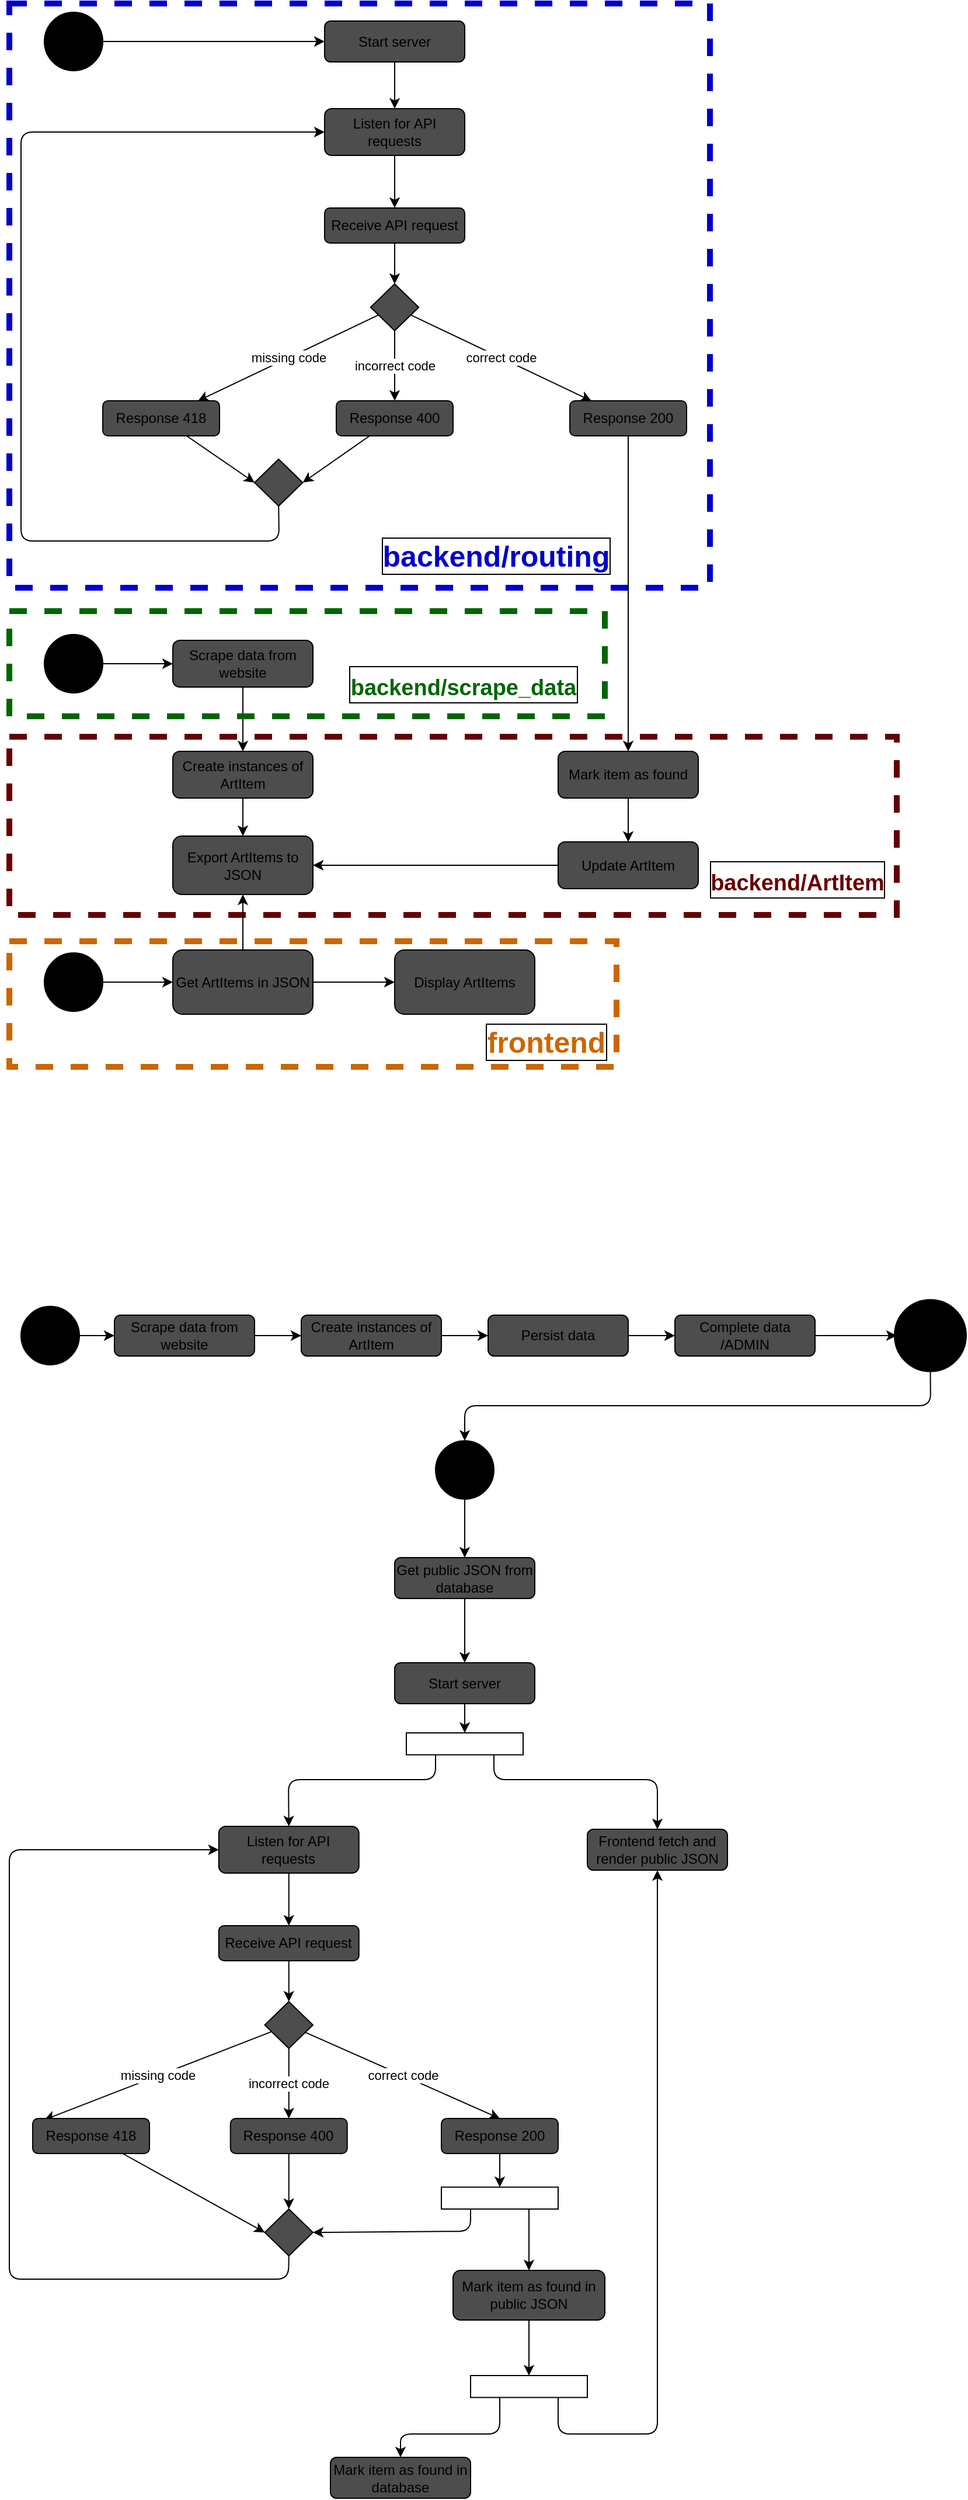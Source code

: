 <mxfile>
    <diagram id="kbsmPUWLmoBcq4hS3FJb" name="Page-1">
        <mxGraphModel dx="772" dy="673" grid="1" gridSize="10" guides="1" tooltips="1" connect="1" arrows="1" fold="1" page="1" pageScale="1" pageWidth="850" pageHeight="1100" math="0" shadow="0">
            <root>
                <mxCell id="0"/>
                <mxCell id="1" parent="0"/>
                <mxCell id="55" value="&lt;b&gt;&lt;font style=&quot;font-size: 19px&quot; color=&quot;#660000&quot;&gt;backend/ArtItem&lt;/font&gt;&lt;/b&gt;" style="rounded=0;whiteSpace=wrap;html=1;dashed=1;labelBackgroundColor=#FFFFFF;labelBorderColor=default;fontSize=25;fontColor=#0000CC;strokeColor=#660000;strokeWidth=5;fillColor=none;gradientColor=#ffffff;align=center;labelPosition=center;verticalLabelPosition=bottom;verticalAlign=top;connectable=0;allowArrows=0;imageAspect=1;movableLabel=1;movable=0;" parent="1" vertex="1">
                    <mxGeometry x="10" y="637.5" width="760" height="152.5" as="geometry">
                        <mxPoint x="295" y="-53" as="offset"/>
                    </mxGeometry>
                </mxCell>
                <mxCell id="53" value="&lt;b&gt;&lt;font color=&quot;#cc6600&quot;&gt;frontend&lt;/font&gt;&lt;/b&gt;" style="rounded=0;whiteSpace=wrap;html=1;dashed=1;labelBackgroundColor=#FFFFFF;labelBorderColor=default;fontSize=25;fontColor=#0000CC;strokeColor=#CC6600;strokeWidth=5;fillColor=none;gradientColor=#ffffff;align=center;labelPosition=center;verticalLabelPosition=bottom;verticalAlign=top;connectable=0;allowArrows=0;imageAspect=1;movableLabel=1;movable=0;" parent="1" vertex="1">
                    <mxGeometry x="10" y="812.5" width="520" height="107.5" as="geometry">
                        <mxPoint x="200" y="-44" as="offset"/>
                    </mxGeometry>
                </mxCell>
                <mxCell id="40" value="&lt;font style=&quot;font-size: 25px&quot; color=&quot;#0000cc&quot;&gt;&lt;b&gt;backend/routing&lt;/b&gt;&lt;/font&gt;" style="rounded=0;dashed=1;strokeColor=#0000CC;strokeWidth=5;fillColor=none;gradientColor=#ffffff;labelPosition=center;verticalLabelPosition=bottom;align=center;verticalAlign=top;html=1;fontSize=21;labelBackgroundColor=#FFFFFF;labelBorderColor=default;horizontal=1;whiteSpace=wrap;movableLabel=1;movable=0;" parent="1" vertex="1">
                    <mxGeometry x="10" y="10" width="600" height="500" as="geometry">
                        <mxPoint x="117" y="-50" as="offset"/>
                    </mxGeometry>
                </mxCell>
                <mxCell id="4" style="edgeStyle=none;html=1;" parent="1" source="2" target="3" edge="1">
                    <mxGeometry relative="1" as="geometry"/>
                </mxCell>
                <mxCell id="2" value="" style="ellipse;whiteSpace=wrap;html=1;aspect=fixed;fillColor=#000000;" parent="1" vertex="1">
                    <mxGeometry x="40" y="17.5" width="50" height="50" as="geometry"/>
                </mxCell>
                <mxCell id="6" style="edgeStyle=none;html=1;entryX=0.5;entryY=0;entryDx=0;entryDy=0;" parent="1" source="3" target="5" edge="1">
                    <mxGeometry relative="1" as="geometry"/>
                </mxCell>
                <mxCell id="3" value="Start server" style="rounded=1;whiteSpace=wrap;html=1;fillColor=#4D4D4D;" parent="1" vertex="1">
                    <mxGeometry x="280" y="25" width="120" height="35" as="geometry"/>
                </mxCell>
                <mxCell id="21" style="edgeStyle=none;html=1;entryX=0.5;entryY=0;entryDx=0;entryDy=0;" parent="1" source="5" target="19" edge="1">
                    <mxGeometry relative="1" as="geometry"/>
                </mxCell>
                <mxCell id="5" value="Listen for API requests" style="rounded=1;whiteSpace=wrap;html=1;fillColor=#4D4D4D;" parent="1" vertex="1">
                    <mxGeometry x="280" y="100" width="120" height="40" as="geometry"/>
                </mxCell>
                <mxCell id="9" value="missing code" style="edgeStyle=none;html=1;" parent="1" source="7" target="10" edge="1">
                    <mxGeometry relative="1" as="geometry">
                        <mxPoint x="350" y="380" as="targetPoint"/>
                    </mxGeometry>
                </mxCell>
                <mxCell id="12" value="correct code" style="edgeStyle=none;html=1;" parent="1" source="7" target="11" edge="1">
                    <mxGeometry relative="1" as="geometry"/>
                </mxCell>
                <mxCell id="14" value="incorrect code" style="edgeStyle=none;html=1;entryX=0.5;entryY=0;entryDx=0;entryDy=0;" parent="1" source="7" target="13" edge="1">
                    <mxGeometry relative="1" as="geometry"/>
                </mxCell>
                <mxCell id="7" value="" style="rhombus;whiteSpace=wrap;html=1;fillColor=#4D4D4D;" parent="1" vertex="1">
                    <mxGeometry x="319.37" y="250" width="41.25" height="40" as="geometry"/>
                </mxCell>
                <mxCell id="18" style="edgeStyle=none;html=1;entryX=0;entryY=0.5;entryDx=0;entryDy=0;" parent="1" source="10" target="39" edge="1">
                    <mxGeometry relative="1" as="geometry">
                        <mxPoint x="160" y="460" as="targetPoint"/>
                    </mxGeometry>
                </mxCell>
                <mxCell id="10" value="Response 418" style="rounded=1;whiteSpace=wrap;html=1;fillColor=#4D4D4D;" parent="1" vertex="1">
                    <mxGeometry x="90" y="350" width="100" height="30" as="geometry"/>
                </mxCell>
                <mxCell id="42" style="edgeStyle=none;html=1;fontSize=25;fontColor=#0000CC;" parent="1" source="11" target="24" edge="1">
                    <mxGeometry relative="1" as="geometry"/>
                </mxCell>
                <mxCell id="11" value="Response 200" style="rounded=1;whiteSpace=wrap;html=1;fillColor=#4D4D4D;" parent="1" vertex="1">
                    <mxGeometry x="490" y="350" width="100" height="30" as="geometry"/>
                </mxCell>
                <mxCell id="16" style="edgeStyle=none;html=1;entryX=1;entryY=0.5;entryDx=0;entryDy=0;" parent="1" source="13" target="39" edge="1">
                    <mxGeometry relative="1" as="geometry">
                        <mxPoint x="182.5" y="460" as="targetPoint"/>
                    </mxGeometry>
                </mxCell>
                <mxCell id="13" value="Response 400" style="rounded=1;whiteSpace=wrap;html=1;fillColor=#4D4D4D;" parent="1" vertex="1">
                    <mxGeometry x="290" y="350" width="100" height="30" as="geometry"/>
                </mxCell>
                <mxCell id="22" style="edgeStyle=none;html=1;entryX=0;entryY=0.5;entryDx=0;entryDy=0;exitX=0.5;exitY=1;exitDx=0;exitDy=0;" parent="1" source="39" target="5" edge="1">
                    <mxGeometry relative="1" as="geometry">
                        <Array as="points">
                            <mxPoint x="241" y="470"/>
                            <mxPoint x="20" y="470"/>
                            <mxPoint x="20" y="120"/>
                        </Array>
                        <mxPoint x="171.25" y="470" as="sourcePoint"/>
                    </mxGeometry>
                </mxCell>
                <mxCell id="20" style="edgeStyle=none;html=1;entryX=0.5;entryY=0;entryDx=0;entryDy=0;" parent="1" source="19" target="7" edge="1">
                    <mxGeometry relative="1" as="geometry"/>
                </mxCell>
                <mxCell id="19" value="Receive API request" style="rounded=1;whiteSpace=wrap;html=1;fillColor=#4D4D4D;" parent="1" vertex="1">
                    <mxGeometry x="280" y="185" width="120" height="30" as="geometry"/>
                </mxCell>
                <mxCell id="47" style="edgeStyle=none;html=1;entryX=0.5;entryY=0;entryDx=0;entryDy=0;fontSize=25;fontColor=#0000CC;" parent="1" source="24" target="46" edge="1">
                    <mxGeometry relative="1" as="geometry"/>
                </mxCell>
                <mxCell id="24" value="Mark item as found" style="rounded=1;whiteSpace=wrap;html=1;fillColor=#4D4D4D;" parent="1" vertex="1">
                    <mxGeometry x="480" y="650" width="120" height="40" as="geometry"/>
                </mxCell>
                <mxCell id="25" style="edgeStyle=none;html=1;" parent="1" source="26" target="27" edge="1">
                    <mxGeometry relative="1" as="geometry"/>
                </mxCell>
                <mxCell id="26" value="" style="ellipse;whiteSpace=wrap;html=1;aspect=fixed;fillColor=#000000;" parent="1" vertex="1">
                    <mxGeometry x="40" y="550" width="50" height="50" as="geometry"/>
                </mxCell>
                <mxCell id="29" style="edgeStyle=none;html=1;entryX=0.5;entryY=0;entryDx=0;entryDy=0;" parent="1" source="27" target="28" edge="1">
                    <mxGeometry relative="1" as="geometry"/>
                </mxCell>
                <mxCell id="27" value="Scrape data from website" style="rounded=1;whiteSpace=wrap;html=1;fillColor=#4D4D4D;" parent="1" vertex="1">
                    <mxGeometry x="150" y="555" width="120" height="40" as="geometry"/>
                </mxCell>
                <mxCell id="31" style="edgeStyle=none;html=1;" parent="1" source="28" target="30" edge="1">
                    <mxGeometry relative="1" as="geometry"/>
                </mxCell>
                <mxCell id="28" value="Create instances of ArtItem" style="rounded=1;whiteSpace=wrap;html=1;fillColor=#4D4D4D;" parent="1" vertex="1">
                    <mxGeometry x="150" y="650" width="120" height="40" as="geometry"/>
                </mxCell>
                <mxCell id="30" value="Export ArtItems to JSON" style="rounded=1;whiteSpace=wrap;html=1;fillColor=#4D4D4D;" parent="1" vertex="1">
                    <mxGeometry x="150" y="722.5" width="120" height="50" as="geometry"/>
                </mxCell>
                <mxCell id="39" value="" style="rhombus;whiteSpace=wrap;html=1;fillColor=#4D4D4D;" parent="1" vertex="1">
                    <mxGeometry x="220" y="400" width="41.25" height="40" as="geometry"/>
                </mxCell>
                <mxCell id="50" style="edgeStyle=none;html=1;fontSize=25;fontColor=#0000CC;" parent="1" source="43" target="44" edge="1">
                    <mxGeometry relative="1" as="geometry"/>
                </mxCell>
                <mxCell id="43" value="" style="ellipse;whiteSpace=wrap;html=1;aspect=fixed;fillColor=#000000;" parent="1" vertex="1">
                    <mxGeometry x="40" y="822.5" width="50" height="50" as="geometry"/>
                </mxCell>
                <mxCell id="49" style="edgeStyle=none;html=1;entryX=0.5;entryY=1;entryDx=0;entryDy=0;fontSize=25;fontColor=#0000CC;" parent="1" source="44" target="30" edge="1">
                    <mxGeometry relative="1" as="geometry"/>
                </mxCell>
                <mxCell id="51" style="edgeStyle=none;html=1;entryX=0;entryY=0.5;entryDx=0;entryDy=0;fontSize=25;fontColor=#0000CC;" parent="1" source="44" target="45" edge="1">
                    <mxGeometry relative="1" as="geometry"/>
                </mxCell>
                <mxCell id="44" value="Get ArtItems in JSON" style="rounded=1;whiteSpace=wrap;html=1;fillColor=#4D4D4D;" parent="1" vertex="1">
                    <mxGeometry x="150" y="820" width="120" height="55" as="geometry"/>
                </mxCell>
                <mxCell id="45" value="Display ArtItems" style="rounded=1;whiteSpace=wrap;html=1;fillColor=#4D4D4D;" parent="1" vertex="1">
                    <mxGeometry x="340" y="820" width="120" height="55" as="geometry"/>
                </mxCell>
                <mxCell id="48" style="edgeStyle=none;html=1;entryX=1;entryY=0.5;entryDx=0;entryDy=0;fontSize=25;fontColor=#0000CC;" parent="1" source="46" target="30" edge="1">
                    <mxGeometry relative="1" as="geometry"/>
                </mxCell>
                <mxCell id="46" value="Update ArtItem" style="rounded=1;whiteSpace=wrap;html=1;fillColor=#4D4D4D;" parent="1" vertex="1">
                    <mxGeometry x="480" y="727.5" width="120" height="40" as="geometry"/>
                </mxCell>
                <mxCell id="54" value="&lt;b&gt;&lt;font style=&quot;font-size: 19px&quot; color=&quot;#006600&quot;&gt;backend/scrape_data&lt;/font&gt;&lt;/b&gt;" style="rounded=0;whiteSpace=wrap;html=1;dashed=1;labelBackgroundColor=#FFFFFF;labelBorderColor=default;fontSize=25;fontColor=#0000CC;strokeColor=#006600;strokeWidth=5;fillColor=none;gradientColor=#ffffff;align=center;labelPosition=center;verticalLabelPosition=bottom;verticalAlign=top;connectable=0;allowArrows=0;imageAspect=1;movableLabel=1;movable=0;" parent="1" vertex="1">
                    <mxGeometry x="10" y="530" width="510" height="90" as="geometry">
                        <mxPoint x="134" y="-50" as="offset"/>
                    </mxGeometry>
                </mxCell>
                <mxCell id="56" style="edgeStyle=none;html=1;" parent="1" source="57" target="58" edge="1">
                    <mxGeometry relative="1" as="geometry"/>
                </mxCell>
                <mxCell id="57" value="init" style="ellipse;whiteSpace=wrap;html=1;aspect=fixed;fillColor=#000000;" parent="1" vertex="1">
                    <mxGeometry x="20.0" y="1125" width="50" height="50" as="geometry"/>
                </mxCell>
                <mxCell id="60" value="" style="edgeStyle=none;html=1;entryX=0;entryY=0.5;entryDx=0;entryDy=0;" parent="1" source="58" target="59" edge="1">
                    <mxGeometry x="-0.002" y="-16" relative="1" as="geometry">
                        <mxPoint x="369.38" y="1150" as="targetPoint"/>
                        <mxPoint as="offset"/>
                    </mxGeometry>
                </mxCell>
                <mxCell id="58" value="Scrape data from website" style="rounded=1;whiteSpace=wrap;html=1;fillColor=#4D4D4D;" parent="1" vertex="1">
                    <mxGeometry x="100" y="1132.5" width="120" height="35" as="geometry"/>
                </mxCell>
                <mxCell id="61" value="" style="edgeStyle=none;html=1;" parent="1" source="59" target="62" edge="1">
                    <mxGeometry x="0.125" y="-42" relative="1" as="geometry">
                        <mxPoint x="460" y="1330.0" as="targetPoint"/>
                        <mxPoint y="1" as="offset"/>
                    </mxGeometry>
                </mxCell>
                <mxCell id="59" value="Create instances of ArtItem" style="rounded=1;whiteSpace=wrap;html=1;fillColor=#4D4D4D;" parent="1" vertex="1">
                    <mxGeometry x="260" y="1132.5" width="120" height="35" as="geometry"/>
                </mxCell>
                <mxCell id="96" style="edgeStyle=none;html=1;entryX=0;entryY=0.5;entryDx=0;entryDy=0;" edge="1" parent="1" source="62" target="100">
                    <mxGeometry relative="1" as="geometry">
                        <mxPoint x="650" y="1147.5" as="targetPoint"/>
                    </mxGeometry>
                </mxCell>
                <mxCell id="62" value="Persist data" style="rounded=1;whiteSpace=wrap;html=1;fillColor=#4D4D4D;" parent="1" vertex="1">
                    <mxGeometry x="420" y="1132.5" width="120" height="35" as="geometry"/>
                </mxCell>
                <mxCell id="114" style="edgeStyle=none;html=1;entryX=0.5;entryY=0;entryDx=0;entryDy=0;fontSize=12;" edge="1" parent="1" source="73" target="113">
                    <mxGeometry relative="1" as="geometry"/>
                </mxCell>
                <mxCell id="73" value="Start server" style="rounded=1;whiteSpace=wrap;html=1;fillColor=#4D4D4D;" parent="1" vertex="1">
                    <mxGeometry x="340" y="1430" width="120" height="35" as="geometry"/>
                </mxCell>
                <mxCell id="74" style="edgeStyle=none;html=1;entryX=0.5;entryY=0;entryDx=0;entryDy=0;" parent="1" source="75" target="87" edge="1">
                    <mxGeometry relative="1" as="geometry"/>
                </mxCell>
                <mxCell id="75" value="Listen for API requests" style="rounded=1;whiteSpace=wrap;html=1;fillColor=#4D4D4D;" parent="1" vertex="1">
                    <mxGeometry x="189.37" y="1570" width="120" height="40" as="geometry"/>
                </mxCell>
                <mxCell id="76" value="missing code" style="edgeStyle=none;html=1;entryX=0.1;entryY=0.037;entryDx=0;entryDy=0;entryPerimeter=0;" parent="1" source="79" target="81" edge="1">
                    <mxGeometry relative="1" as="geometry">
                        <mxPoint x="340" y="1850" as="targetPoint"/>
                    </mxGeometry>
                </mxCell>
                <mxCell id="77" value="correct code" style="edgeStyle=none;html=1;entryX=0.5;entryY=0;entryDx=0;entryDy=0;" parent="1" source="79" target="82" edge="1">
                    <mxGeometry relative="1" as="geometry"/>
                </mxCell>
                <mxCell id="78" value="incorrect code" style="edgeStyle=none;html=1;entryX=0.5;entryY=0;entryDx=0;entryDy=0;" parent="1" source="79" target="84" edge="1">
                    <mxGeometry relative="1" as="geometry"/>
                </mxCell>
                <mxCell id="79" value="" style="rhombus;whiteSpace=wrap;html=1;fillColor=#4D4D4D;" parent="1" vertex="1">
                    <mxGeometry x="228.75" y="1720" width="41.25" height="40" as="geometry"/>
                </mxCell>
                <mxCell id="80" style="edgeStyle=none;html=1;entryX=0;entryY=0.5;entryDx=0;entryDy=0;" parent="1" source="81" target="88" edge="1">
                    <mxGeometry relative="1" as="geometry">
                        <mxPoint x="150" y="1930" as="targetPoint"/>
                    </mxGeometry>
                </mxCell>
                <mxCell id="81" value="Response 418" style="rounded=1;whiteSpace=wrap;html=1;fillColor=#4D4D4D;" parent="1" vertex="1">
                    <mxGeometry x="30" y="1820" width="100" height="30" as="geometry"/>
                </mxCell>
                <mxCell id="91" style="edgeStyle=none;html=1;" edge="1" parent="1" source="82" target="89">
                    <mxGeometry relative="1" as="geometry"/>
                </mxCell>
                <mxCell id="82" value="Response 200" style="rounded=1;whiteSpace=wrap;html=1;fillColor=#4D4D4D;" parent="1" vertex="1">
                    <mxGeometry x="380" y="1820" width="100" height="30" as="geometry"/>
                </mxCell>
                <mxCell id="83" style="edgeStyle=none;html=1;entryX=0.5;entryY=0;entryDx=0;entryDy=0;" parent="1" source="84" target="88" edge="1">
                    <mxGeometry relative="1" as="geometry">
                        <mxPoint x="172.5" y="1930" as="targetPoint"/>
                    </mxGeometry>
                </mxCell>
                <mxCell id="84" value="Response 400" style="rounded=1;whiteSpace=wrap;html=1;fillColor=#4D4D4D;" parent="1" vertex="1">
                    <mxGeometry x="199.37" y="1820" width="100" height="30" as="geometry"/>
                </mxCell>
                <mxCell id="85" style="edgeStyle=none;html=1;entryX=0;entryY=0.5;entryDx=0;entryDy=0;exitX=0.5;exitY=1;exitDx=0;exitDy=0;" parent="1" source="88" target="75" edge="1">
                    <mxGeometry relative="1" as="geometry">
                        <Array as="points">
                            <mxPoint x="249" y="1957.5"/>
                            <mxPoint x="10" y="1957.5"/>
                            <mxPoint x="10" y="1590"/>
                        </Array>
                        <mxPoint x="161.25" y="1940" as="sourcePoint"/>
                    </mxGeometry>
                </mxCell>
                <mxCell id="86" style="edgeStyle=none;html=1;entryX=0.5;entryY=0;entryDx=0;entryDy=0;" parent="1" source="87" target="79" edge="1">
                    <mxGeometry relative="1" as="geometry"/>
                </mxCell>
                <mxCell id="87" value="Receive API request" style="rounded=1;whiteSpace=wrap;html=1;fillColor=#4D4D4D;" parent="1" vertex="1">
                    <mxGeometry x="189.37" y="1655" width="120" height="30" as="geometry"/>
                </mxCell>
                <mxCell id="88" value="" style="rhombus;whiteSpace=wrap;html=1;fillColor=#4D4D4D;" parent="1" vertex="1">
                    <mxGeometry x="228.75" y="1897.5" width="41.25" height="40" as="geometry"/>
                </mxCell>
                <mxCell id="92" style="edgeStyle=none;html=1;entryX=1;entryY=0.5;entryDx=0;entryDy=0;exitX=0.25;exitY=1;exitDx=0;exitDy=0;" edge="1" parent="1" source="89" target="88">
                    <mxGeometry relative="1" as="geometry">
                        <mxPoint x="520" y="1997.5" as="targetPoint"/>
                        <Array as="points">
                            <mxPoint x="405" y="1916.5"/>
                        </Array>
                    </mxGeometry>
                </mxCell>
                <mxCell id="93" style="edgeStyle=none;html=1;exitX=0.75;exitY=1;exitDx=0;exitDy=0;entryX=0.5;entryY=0;entryDx=0;entryDy=0;" edge="1" parent="1" source="89" target="94">
                    <mxGeometry relative="1" as="geometry">
                        <mxPoint x="455" y="1977.5" as="targetPoint"/>
                    </mxGeometry>
                </mxCell>
                <mxCell id="89" value="" style="rounded=0;whiteSpace=wrap;html=1;" parent="1" vertex="1">
                    <mxGeometry x="380" y="1878.75" width="100" height="18.75" as="geometry"/>
                </mxCell>
                <mxCell id="104" style="edgeStyle=none;html=1;fontSize=12;entryX=0.5;entryY=0;entryDx=0;entryDy=0;" edge="1" parent="1" source="90" target="103">
                    <mxGeometry relative="1" as="geometry">
                        <mxPoint x="400" y="1330" as="targetPoint"/>
                    </mxGeometry>
                </mxCell>
                <mxCell id="90" value="start event" style="ellipse;whiteSpace=wrap;html=1;aspect=fixed;fillColor=#000000;" vertex="1" parent="1">
                    <mxGeometry x="375" y="1240" width="50" height="50" as="geometry"/>
                </mxCell>
                <mxCell id="118" style="edgeStyle=none;html=1;fontSize=12;" edge="1" parent="1" source="94" target="117">
                    <mxGeometry relative="1" as="geometry"/>
                </mxCell>
                <mxCell id="94" value="Mark item as found in public JSON" style="rounded=1;whiteSpace=wrap;html=1;fillColor=#4D4D4D;" vertex="1" parent="1">
                    <mxGeometry x="390" y="1950" width="130" height="42.5" as="geometry"/>
                </mxCell>
                <mxCell id="99" style="edgeStyle=none;html=1;fontSize=12;" edge="1" parent="1" source="97" target="90">
                    <mxGeometry relative="1" as="geometry">
                        <Array as="points">
                            <mxPoint x="799" y="1210"/>
                            <mxPoint x="400" y="1210"/>
                        </Array>
                    </mxGeometry>
                </mxCell>
                <mxCell id="97" value="init finished" style="ellipse;whiteSpace=wrap;html=1;aspect=fixed;fillColor=#000000;strokeWidth=5;fontSize=12;" vertex="1" parent="1">
                    <mxGeometry x="770" y="1121.25" width="57.5" height="57.5" as="geometry"/>
                </mxCell>
                <mxCell id="102" style="edgeStyle=none;html=1;entryX=0;entryY=0.5;entryDx=0;entryDy=0;fontSize=12;" edge="1" parent="1" source="100" target="97">
                    <mxGeometry relative="1" as="geometry"/>
                </mxCell>
                <mxCell id="100" value="Complete data /ADMIN" style="rounded=1;whiteSpace=wrap;html=1;fillColor=#4D4D4D;" vertex="1" parent="1">
                    <mxGeometry x="580" y="1132.5" width="120" height="35" as="geometry"/>
                </mxCell>
                <mxCell id="110" style="edgeStyle=none;html=1;entryX=0.5;entryY=0;entryDx=0;entryDy=0;fontSize=12;" edge="1" parent="1" source="103" target="73">
                    <mxGeometry relative="1" as="geometry"/>
                </mxCell>
                <mxCell id="103" value="Get public JSON from database" style="rounded=1;whiteSpace=wrap;html=1;fillColor=#4D4D4D;" vertex="1" parent="1">
                    <mxGeometry x="340" y="1340" width="120" height="35" as="geometry"/>
                </mxCell>
                <mxCell id="111" value="Frontend fetch and render public JSON" style="rounded=1;whiteSpace=wrap;html=1;fillColor=#4D4D4D;" vertex="1" parent="1">
                    <mxGeometry x="505" y="1572.5" width="120" height="35" as="geometry"/>
                </mxCell>
                <mxCell id="112" value="Mark item as found in database" style="rounded=1;whiteSpace=wrap;html=1;fillColor=#4D4D4D;" vertex="1" parent="1">
                    <mxGeometry x="285" y="2110" width="120" height="35" as="geometry"/>
                </mxCell>
                <mxCell id="115" style="edgeStyle=none;html=1;entryX=0.5;entryY=0;entryDx=0;entryDy=0;fontSize=12;exitX=0.25;exitY=1;exitDx=0;exitDy=0;" edge="1" parent="1" source="113" target="75">
                    <mxGeometry relative="1" as="geometry">
                        <mxPoint x="370" y="1510" as="sourcePoint"/>
                        <Array as="points">
                            <mxPoint x="375" y="1530"/>
                            <mxPoint x="249" y="1530"/>
                        </Array>
                    </mxGeometry>
                </mxCell>
                <mxCell id="116" style="edgeStyle=none;html=1;entryX=0.5;entryY=0;entryDx=0;entryDy=0;fontSize=12;exitX=0.75;exitY=1;exitDx=0;exitDy=0;" edge="1" parent="1" source="113" target="111">
                    <mxGeometry relative="1" as="geometry">
                        <Array as="points">
                            <mxPoint x="425" y="1530"/>
                            <mxPoint x="565" y="1530"/>
                        </Array>
                    </mxGeometry>
                </mxCell>
                <mxCell id="113" value="" style="rounded=0;whiteSpace=wrap;html=1;" vertex="1" parent="1">
                    <mxGeometry x="350" y="1490" width="100" height="18.75" as="geometry"/>
                </mxCell>
                <mxCell id="119" style="edgeStyle=none;html=1;entryX=0.5;entryY=0;entryDx=0;entryDy=0;fontSize=12;exitX=0.25;exitY=1;exitDx=0;exitDy=0;" edge="1" parent="1" source="117" target="112">
                    <mxGeometry relative="1" as="geometry">
                        <mxPoint x="430" y="2060" as="sourcePoint"/>
                        <Array as="points">
                            <mxPoint x="430" y="2090"/>
                            <mxPoint x="345" y="2090"/>
                        </Array>
                    </mxGeometry>
                </mxCell>
                <mxCell id="121" style="edgeStyle=none;html=1;entryX=0.5;entryY=1;entryDx=0;entryDy=0;fontSize=12;exitX=0.75;exitY=1;exitDx=0;exitDy=0;" edge="1" parent="1" source="117" target="111">
                    <mxGeometry relative="1" as="geometry">
                        <mxPoint x="500" y="2060" as="sourcePoint"/>
                        <Array as="points">
                            <mxPoint x="480" y="2090"/>
                            <mxPoint x="565" y="2090"/>
                        </Array>
                    </mxGeometry>
                </mxCell>
                <mxCell id="117" value="" style="rounded=0;whiteSpace=wrap;html=1;" vertex="1" parent="1">
                    <mxGeometry x="405" y="2040" width="100" height="18.75" as="geometry"/>
                </mxCell>
            </root>
        </mxGraphModel>
    </diagram>
</mxfile>